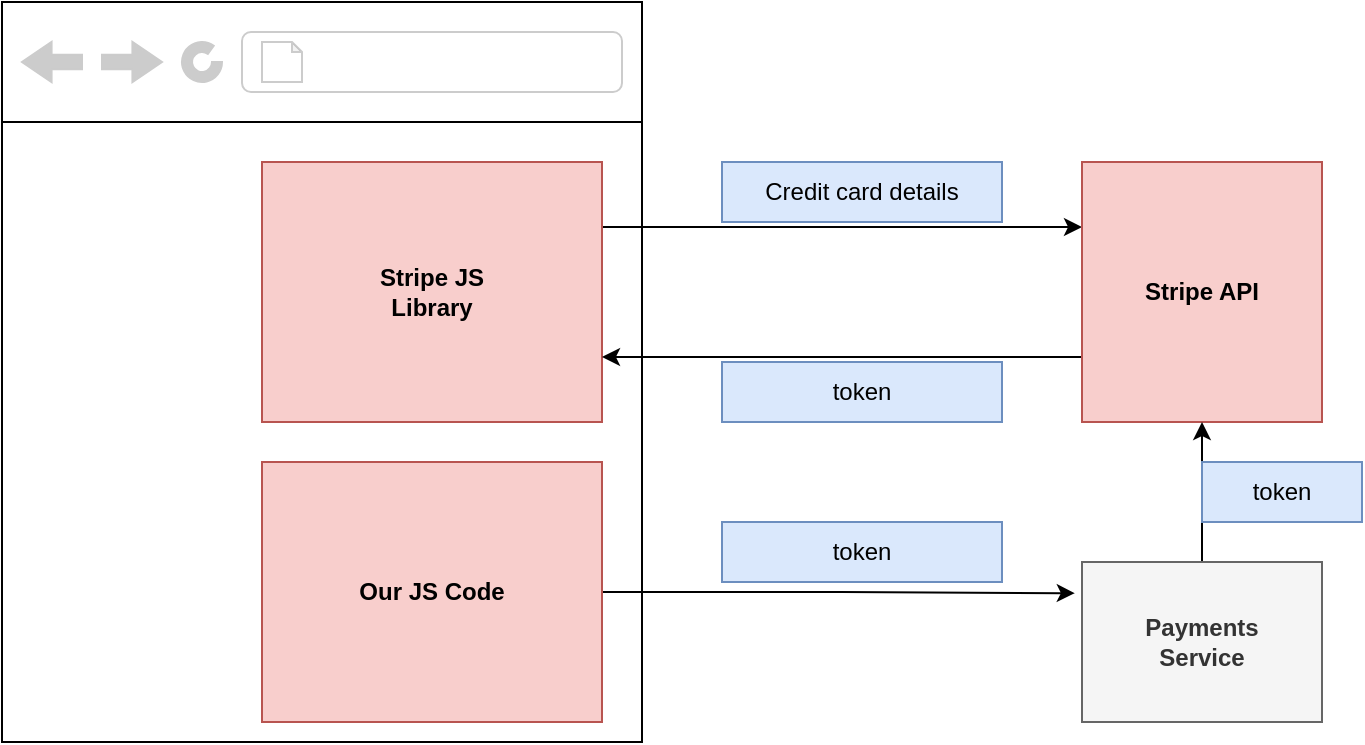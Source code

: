 <mxfile version="20.3.6" type="device"><diagram id="w3jwdcVzgMXmvGJQ_4ew" name="Page-1"><mxGraphModel dx="1354" dy="716" grid="1" gridSize="10" guides="1" tooltips="1" connect="1" arrows="1" fold="1" page="1" pageScale="1" pageWidth="850" pageHeight="1100" math="0" shadow="0"><root><mxCell id="0"/><mxCell id="1" parent="0"/><mxCell id="uZ6E1OJoC7k2DAHhbBX1-13" value="" style="rounded=0;whiteSpace=wrap;html=1;" vertex="1" parent="1"><mxGeometry x="100" y="220" width="320" height="310" as="geometry"/></mxCell><mxCell id="uZ6E1OJoC7k2DAHhbBX1-15" value="" style="rounded=0;whiteSpace=wrap;html=1;" vertex="1" parent="1"><mxGeometry x="100" y="160" width="320" height="60" as="geometry"/></mxCell><mxCell id="uZ6E1OJoC7k2DAHhbBX1-16" value="" style="html=1;shadow=0;dashed=0;align=center;verticalAlign=middle;shape=mxgraph.arrows2.arrow;dy=0.64;dx=14.79;notch=0;fillColor=#CCCCCC;strokeColor=#CCCCCC;" vertex="1" parent="1"><mxGeometry x="150" y="180" width="30" height="20" as="geometry"/></mxCell><mxCell id="uZ6E1OJoC7k2DAHhbBX1-17" value="" style="html=1;shadow=0;dashed=0;align=center;verticalAlign=middle;shape=mxgraph.arrows2.arrow;dy=0.64;dx=14.79;notch=0;rotation=-180;fillColor=#CCCCCC;strokeColor=#CCCCCC;" vertex="1" parent="1"><mxGeometry x="110" y="180" width="30" height="20" as="geometry"/></mxCell><mxCell id="uZ6E1OJoC7k2DAHhbBX1-18" value="" style="verticalLabelPosition=bottom;verticalAlign=top;html=1;shape=mxgraph.basic.partConcEllipse;startAngle=0.25;endAngle=0.1;arcWidth=0.5;strokeColor=#CCCCCC;fillColor=#CCCCCC;" vertex="1" parent="1"><mxGeometry x="190" y="180" width="20" height="20" as="geometry"/></mxCell><mxCell id="uZ6E1OJoC7k2DAHhbBX1-19" value="" style="rounded=1;whiteSpace=wrap;html=1;strokeColor=#CCCCCC;fillColor=#FFFFFF;" vertex="1" parent="1"><mxGeometry x="220" y="175" width="190" height="30" as="geometry"/></mxCell><mxCell id="uZ6E1OJoC7k2DAHhbBX1-20" value="" style="shape=note;whiteSpace=wrap;html=1;backgroundOutline=1;darkOpacity=0.05;strokeColor=#CCCCCC;fillColor=#FFFFFF;size=5;" vertex="1" parent="1"><mxGeometry x="230" y="180" width="20" height="20" as="geometry"/></mxCell><mxCell id="uZ6E1OJoC7k2DAHhbBX1-26" style="edgeStyle=orthogonalEdgeStyle;rounded=0;orthogonalLoop=1;jettySize=auto;html=1;exitX=1;exitY=0.25;exitDx=0;exitDy=0;entryX=0;entryY=0.25;entryDx=0;entryDy=0;" edge="1" parent="1" source="uZ6E1OJoC7k2DAHhbBX1-21" target="uZ6E1OJoC7k2DAHhbBX1-23"><mxGeometry relative="1" as="geometry"/></mxCell><mxCell id="uZ6E1OJoC7k2DAHhbBX1-21" value="&lt;div&gt;&lt;b&gt;Stripe JS&lt;/b&gt;&lt;/div&gt;&lt;div&gt;&lt;b&gt;Library&lt;br&gt;&lt;/b&gt;&lt;/div&gt;" style="rounded=0;whiteSpace=wrap;html=1;strokeColor=#b85450;fillColor=#f8cecc;" vertex="1" parent="1"><mxGeometry x="230" y="240" width="170" height="130" as="geometry"/></mxCell><mxCell id="uZ6E1OJoC7k2DAHhbBX1-34" style="edgeStyle=orthogonalEdgeStyle;rounded=0;orthogonalLoop=1;jettySize=auto;html=1;exitX=1;exitY=0.5;exitDx=0;exitDy=0;entryX=-0.03;entryY=0.195;entryDx=0;entryDy=0;entryPerimeter=0;" edge="1" parent="1" source="uZ6E1OJoC7k2DAHhbBX1-22" target="uZ6E1OJoC7k2DAHhbBX1-28"><mxGeometry relative="1" as="geometry"/></mxCell><mxCell id="uZ6E1OJoC7k2DAHhbBX1-22" value="Our JS Code" style="rounded=0;whiteSpace=wrap;html=1;strokeColor=#b85450;fillColor=#f8cecc;fontStyle=1" vertex="1" parent="1"><mxGeometry x="230" y="390" width="170" height="130" as="geometry"/></mxCell><mxCell id="uZ6E1OJoC7k2DAHhbBX1-27" style="edgeStyle=orthogonalEdgeStyle;rounded=0;orthogonalLoop=1;jettySize=auto;html=1;exitX=0;exitY=0.75;exitDx=0;exitDy=0;entryX=1;entryY=0.75;entryDx=0;entryDy=0;" edge="1" parent="1" source="uZ6E1OJoC7k2DAHhbBX1-23" target="uZ6E1OJoC7k2DAHhbBX1-21"><mxGeometry relative="1" as="geometry"/></mxCell><mxCell id="uZ6E1OJoC7k2DAHhbBX1-23" value="Stripe API" style="rounded=0;whiteSpace=wrap;html=1;strokeColor=#b85450;fillColor=#f8cecc;fontStyle=1" vertex="1" parent="1"><mxGeometry x="640" y="240" width="120" height="130" as="geometry"/></mxCell><mxCell id="uZ6E1OJoC7k2DAHhbBX1-30" style="edgeStyle=orthogonalEdgeStyle;rounded=0;orthogonalLoop=1;jettySize=auto;html=1;exitX=0.5;exitY=0;exitDx=0;exitDy=0;entryX=0.5;entryY=1;entryDx=0;entryDy=0;" edge="1" parent="1" source="uZ6E1OJoC7k2DAHhbBX1-28" target="uZ6E1OJoC7k2DAHhbBX1-23"><mxGeometry relative="1" as="geometry"/></mxCell><mxCell id="uZ6E1OJoC7k2DAHhbBX1-28" value="&lt;div&gt;Payments&lt;/div&gt;&lt;div&gt;Service&lt;br&gt;&lt;/div&gt;" style="rounded=0;whiteSpace=wrap;html=1;strokeColor=#666666;fillColor=#f5f5f5;fontStyle=1;fontColor=#333333;" vertex="1" parent="1"><mxGeometry x="640" y="440" width="120" height="80" as="geometry"/></mxCell><mxCell id="uZ6E1OJoC7k2DAHhbBX1-29" value="token" style="rounded=0;whiteSpace=wrap;html=1;strokeColor=#6c8ebf;fillColor=#dae8fc;" vertex="1" parent="1"><mxGeometry x="700" y="390" width="80" height="30" as="geometry"/></mxCell><mxCell id="uZ6E1OJoC7k2DAHhbBX1-31" value="Credit card details" style="rounded=0;whiteSpace=wrap;html=1;strokeColor=#6c8ebf;fillColor=#dae8fc;" vertex="1" parent="1"><mxGeometry x="460" y="240" width="140" height="30" as="geometry"/></mxCell><mxCell id="uZ6E1OJoC7k2DAHhbBX1-32" value="token" style="rounded=0;whiteSpace=wrap;html=1;strokeColor=#6c8ebf;fillColor=#dae8fc;" vertex="1" parent="1"><mxGeometry x="460" y="340" width="140" height="30" as="geometry"/></mxCell><mxCell id="uZ6E1OJoC7k2DAHhbBX1-35" value="token" style="rounded=0;whiteSpace=wrap;html=1;strokeColor=#6c8ebf;fillColor=#dae8fc;" vertex="1" parent="1"><mxGeometry x="460" y="420" width="140" height="30" as="geometry"/></mxCell></root></mxGraphModel></diagram></mxfile>